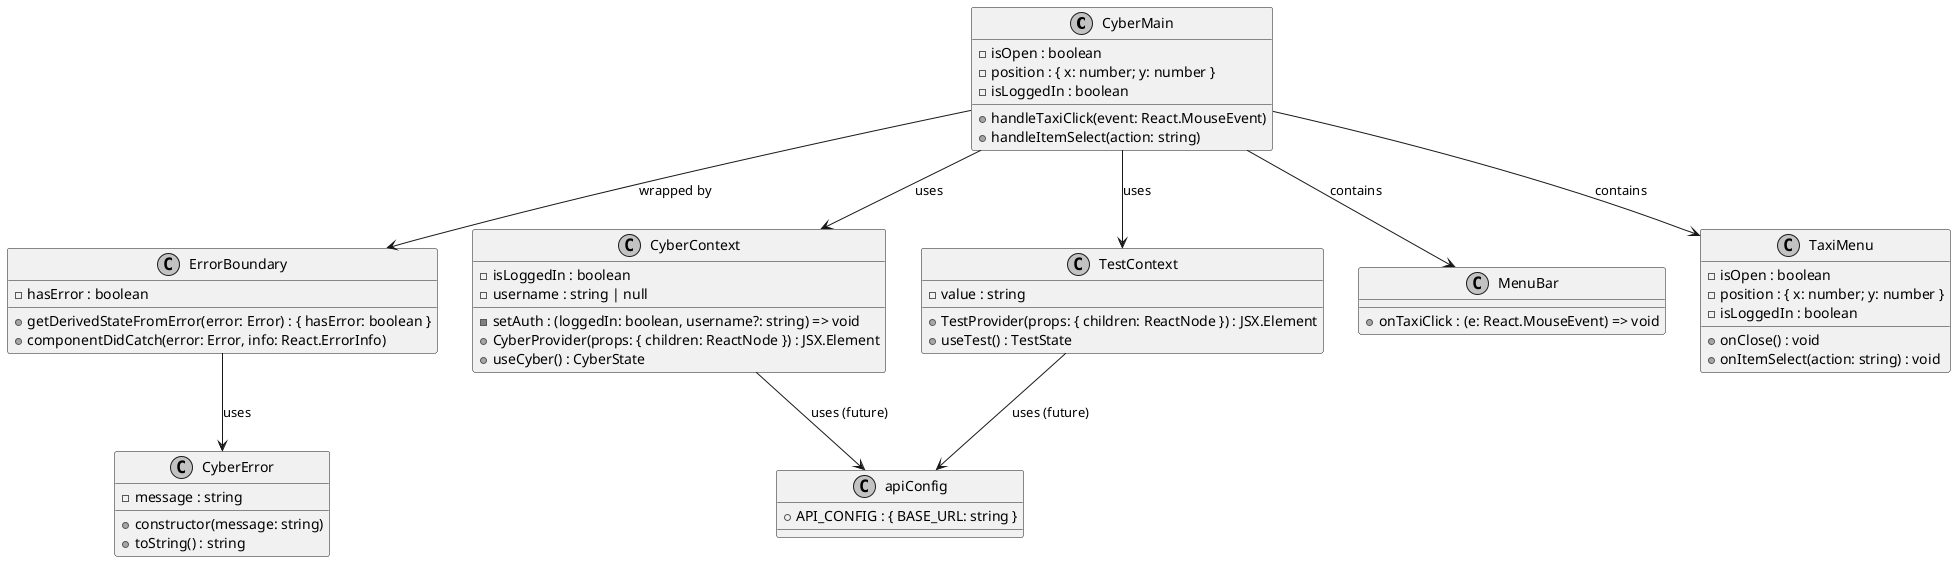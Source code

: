 @startuml
!define RECTANGLE class
skinparam monochrome true

RECTANGLE CyberMain {
  - isOpen : boolean
  - position : { x: number; y: number }
  - isLoggedIn : boolean
  + handleTaxiClick(event: React.MouseEvent)
  + handleItemSelect(action: string)
}

RECTANGLE apiConfig {
  + API_CONFIG : { BASE_URL: string }
}

RECTANGLE CyberError {
  - message : string
  + constructor(message: string)
  + toString() : string
}

RECTANGLE ErrorBoundary {
  - hasError : boolean
  + getDerivedStateFromError(error: Error) : { hasError: boolean }
  + componentDidCatch(error: Error, info: React.ErrorInfo)
}

RECTANGLE CyberContext {
  - isLoggedIn : boolean
  - username : string | null
  - setAuth : (loggedIn: boolean, username?: string) => void
  + CyberProvider(props: { children: ReactNode }) : JSX.Element
  + useCyber() : CyberState
}

RECTANGLE TestContext {
  - value : string
  + TestProvider(props: { children: ReactNode }) : JSX.Element
  + useTest() : TestState
}

RECTANGLE MenuBar {
  + onTaxiClick : (e: React.MouseEvent) => void
}

RECTANGLE TaxiMenu {
  - isOpen : boolean
  - position : { x: number; y: number }
  - isLoggedIn : boolean
  + onClose() : void
  + onItemSelect(action: string) : void
}

CyberMain --> MenuBar : contains
CyberMain --> TaxiMenu : contains
CyberMain --> CyberContext : uses
CyberMain --> TestContext : uses
ErrorBoundary --> CyberError : uses
CyberContext --> apiConfig : uses (future)
TestContext --> apiConfig : uses (future)
CyberMain --> ErrorBoundary : wrapped by

@enduml